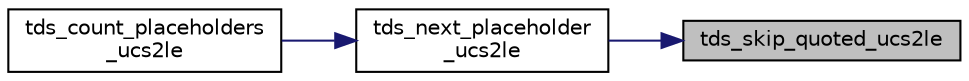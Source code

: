 digraph "tds_skip_quoted_ucs2le"
{
 // LATEX_PDF_SIZE
  edge [fontname="Helvetica",fontsize="10",labelfontname="Helvetica",labelfontsize="10"];
  node [fontname="Helvetica",fontsize="10",shape=record];
  rankdir="RL";
  Node1 [label="tds_skip_quoted_ucs2le",height=0.2,width=0.4,color="black", fillcolor="grey75", style="filled", fontcolor="black",tooltip="Return pointer to end of a quoted string."];
  Node1 -> Node2 [dir="back",color="midnightblue",fontsize="10",style="solid",fontname="Helvetica"];
  Node2 [label="tds_next_placeholder\l_ucs2le",height=0.2,width=0.4,color="black", fillcolor="white", style="filled",URL="$a00563.html#gaa823973b74efdf1ff00f340496bff614",tooltip="Found the next placeholder (? or @param) in a string."];
  Node2 -> Node3 [dir="back",color="midnightblue",fontsize="10",style="solid",fontname="Helvetica"];
  Node3 [label="tds_count_placeholders\l_ucs2le",height=0.2,width=0.4,color="black", fillcolor="white", style="filled",URL="$a00563.html#ga0cd19215e9169ea299a6c9cbf5b2fb60",tooltip="Count the number of placeholders ('?') in a query."];
}
